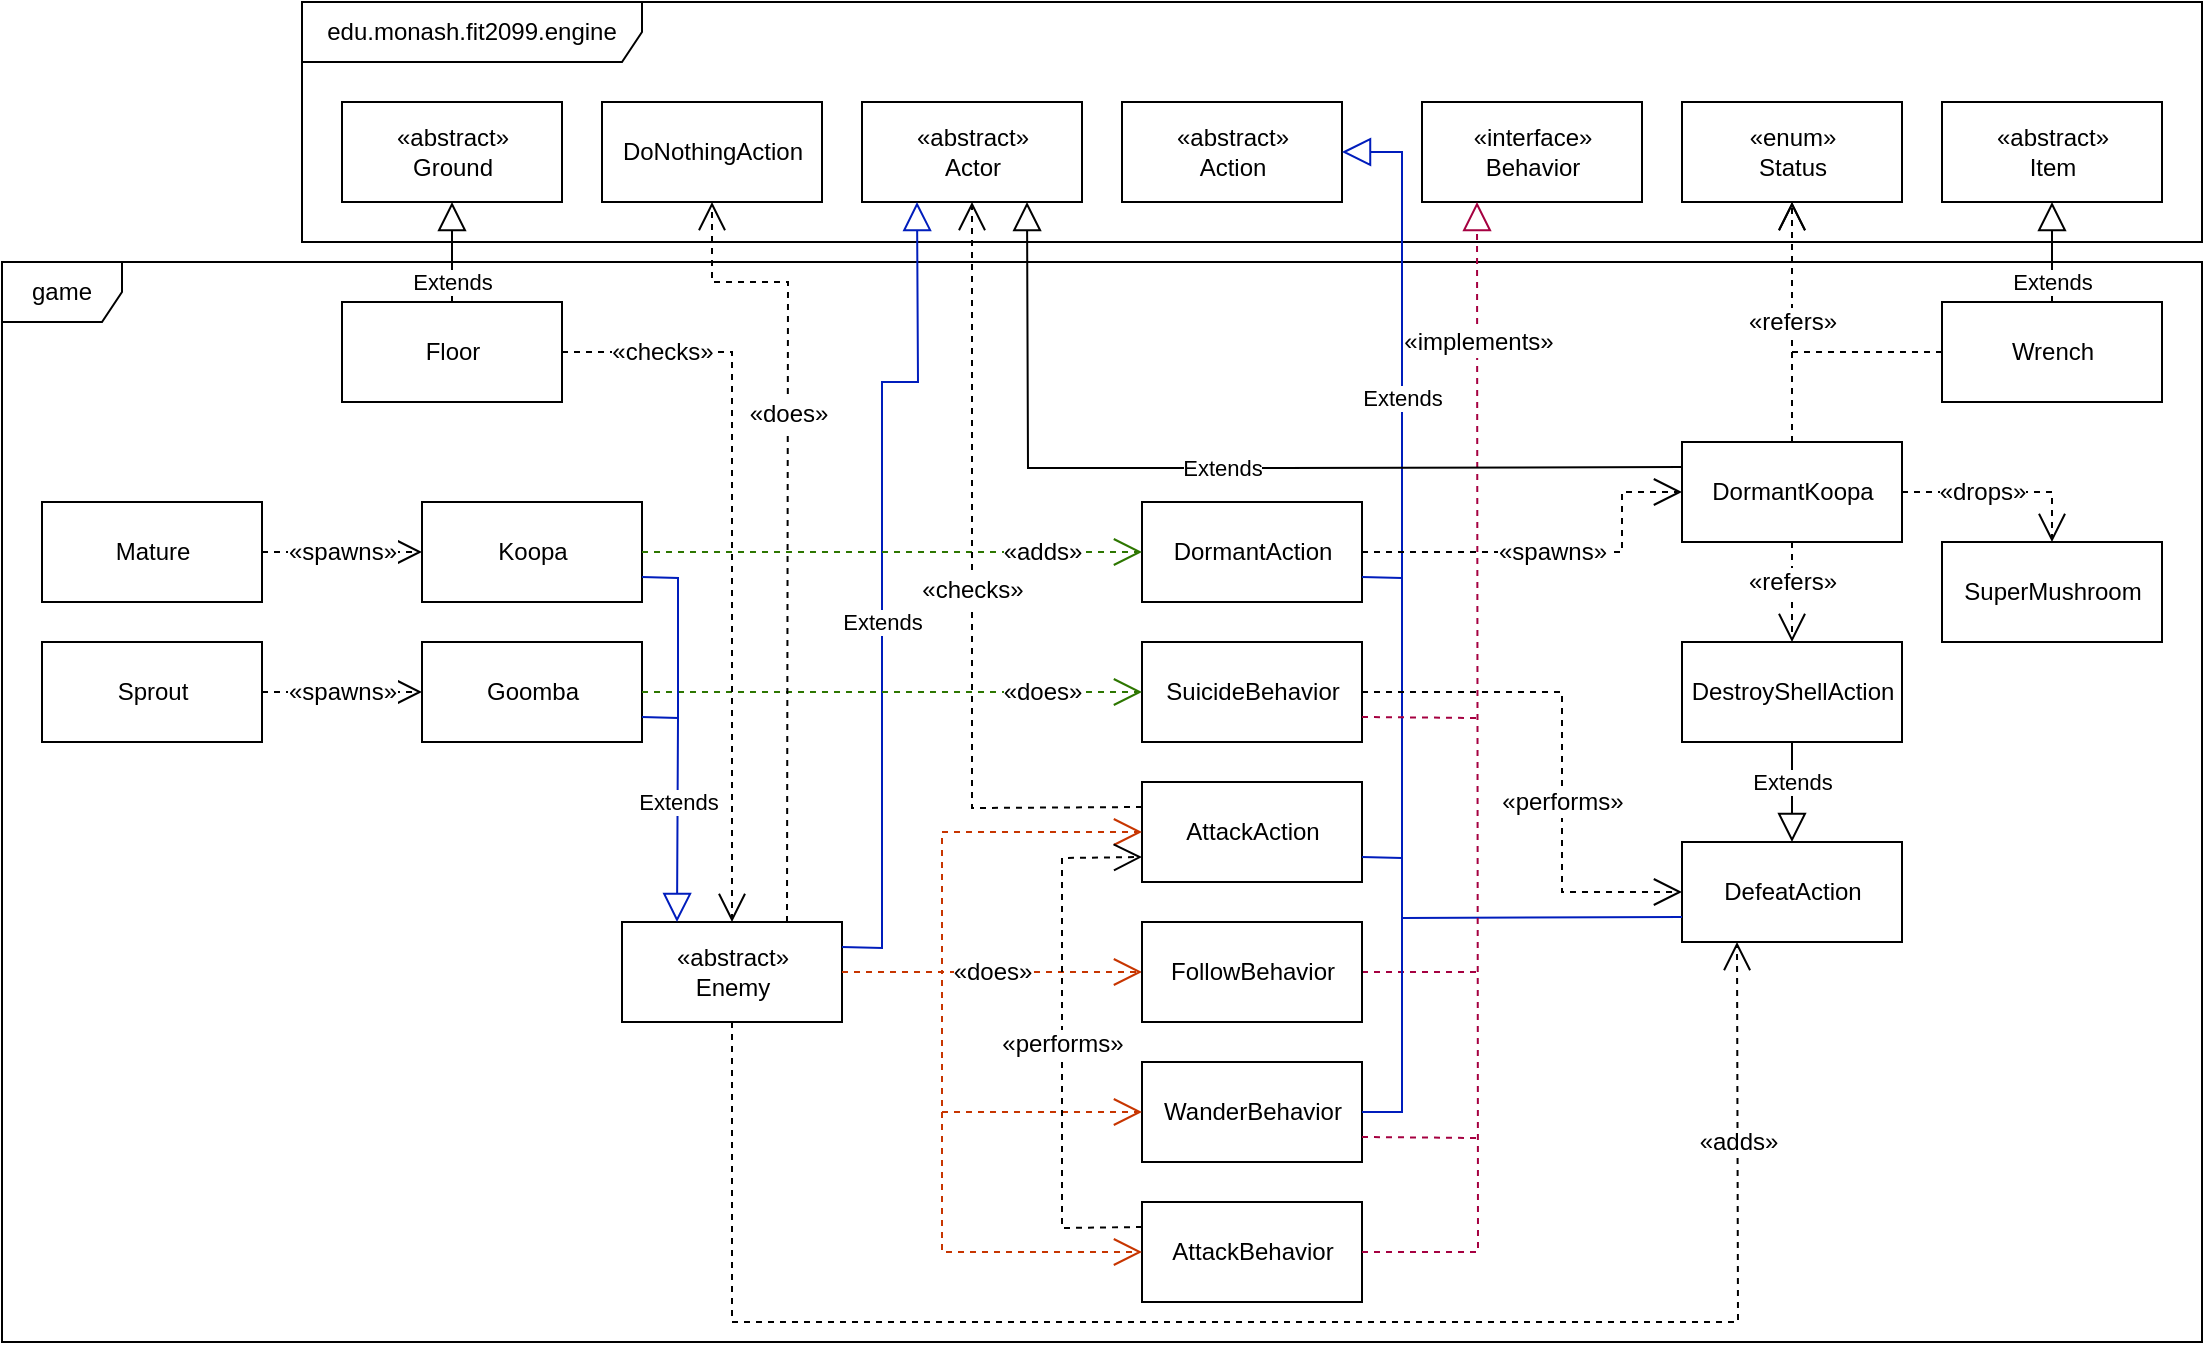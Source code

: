 <mxfile scale="2" border="0">
    <diagram id="pPEVgfL-dkFLMAk7b_JX" name="Page-1">
        <mxGraphModel dx="1231" dy="1100" grid="1" gridSize="10" guides="1" tooltips="1" connect="1" arrows="1" fold="1" page="1" pageScale="1" pageWidth="1169" pageHeight="827" math="0" shadow="0">
            <root>
                <mxCell id="0"/>
                <mxCell id="1" parent="0"/>
                <mxCell id="25" value="edu.monash.fit2099.engine" style="shape=umlFrame;whiteSpace=wrap;html=1;width=170;height=30;" parent="1" vertex="1">
                    <mxGeometry x="190" y="30" width="950" height="120" as="geometry"/>
                </mxCell>
                <mxCell id="26" value="game" style="shape=umlFrame;whiteSpace=wrap;html=1;" parent="1" vertex="1">
                    <mxGeometry x="40" y="160" width="1100" height="540" as="geometry"/>
                </mxCell>
                <mxCell id="3" value="Floor" style="html=1;" parent="1" vertex="1">
                    <mxGeometry x="210" y="180" width="110" height="50" as="geometry"/>
                </mxCell>
                <mxCell id="4" value="SuicideBehavior" style="html=1;" parent="1" vertex="1">
                    <mxGeometry x="610" y="350" width="110" height="50" as="geometry"/>
                </mxCell>
                <mxCell id="5" value="DefeatAction" style="html=1;" parent="1" vertex="1">
                    <mxGeometry x="880" y="450" width="110" height="50" as="geometry"/>
                </mxCell>
                <mxCell id="6" value="AttackAction" style="html=1;" parent="1" vertex="1">
                    <mxGeometry x="610" y="420" width="110" height="50" as="geometry"/>
                </mxCell>
                <mxCell id="7" value="DormantAction" style="html=1;" parent="1" vertex="1">
                    <mxGeometry x="610" y="280" width="110" height="50" as="geometry"/>
                </mxCell>
                <mxCell id="8" value="AttackBehavior" style="html=1;" parent="1" vertex="1">
                    <mxGeometry x="610" y="630" width="110" height="50" as="geometry"/>
                </mxCell>
                <mxCell id="10" value="DormantKoopa" style="html=1;" parent="1" vertex="1">
                    <mxGeometry x="880" y="250" width="110" height="50" as="geometry"/>
                </mxCell>
                <mxCell id="11" value="Koopa" style="html=1;" parent="1" vertex="1">
                    <mxGeometry x="250" y="280" width="110" height="50" as="geometry"/>
                </mxCell>
                <mxCell id="12" value="Goomba" style="html=1;" parent="1" vertex="1">
                    <mxGeometry x="250" y="350" width="110" height="50" as="geometry"/>
                </mxCell>
                <mxCell id="13" value="Wrench" style="html=1;" parent="1" vertex="1">
                    <mxGeometry x="1010" y="180" width="110" height="50" as="geometry"/>
                </mxCell>
                <mxCell id="14" value="Mature" style="html=1;" parent="1" vertex="1">
                    <mxGeometry x="60" y="280" width="110" height="50" as="geometry"/>
                </mxCell>
                <mxCell id="15" value="Sprout" style="html=1;" parent="1" vertex="1">
                    <mxGeometry x="60" y="350" width="110" height="50" as="geometry"/>
                </mxCell>
                <mxCell id="16" value="«abstract»&lt;br&gt;Actor" style="html=1;" parent="1" vertex="1">
                    <mxGeometry x="470" y="80" width="110" height="50" as="geometry"/>
                </mxCell>
                <mxCell id="17" value="«abstract»&lt;br&gt;Enemy" style="html=1;" parent="1" vertex="1">
                    <mxGeometry x="350" y="490" width="110" height="50" as="geometry"/>
                </mxCell>
                <mxCell id="20" value="«enum»&lt;br&gt;Status" style="html=1;" parent="1" vertex="1">
                    <mxGeometry x="880" y="80" width="110" height="50" as="geometry"/>
                </mxCell>
                <mxCell id="21" value="«abstract»&lt;br&gt;Ground&lt;span style=&quot;color: rgba(0 , 0 , 0 , 0) ; font-family: monospace ; font-size: 0px&quot;&gt;%3CmxGraphModel%3E%3Croot%3E%3CmxCell%20id%3D%220%22%2F%3E%3CmxCell%20id%3D%221%22%20parent%3D%220%22%2F%3E%3CmxCell%20id%3D%222%22%20value%3D%22Extends%22%20style%3D%22endArrow%3Dblock%3BendSize%3D12%3Bhtml%3D1%3BendFill%3D0%3BentryX%3D0.5%3BentryY%3D1%3BentryDx%3D0%3BentryDy%3D0%3BexitX%3D1%3BexitY%3D0.5%3BexitDx%3D0%3BexitDy%3D0%3Brounded%3D0%3B%22%20edge%3D%221%22%20parent%3D%221%22%3E%3CmxGeometry%20width%3D%22160%22%20relative%3D%221%22%20as%3D%22geometry%22%3E%3CmxPoint%20x%3D%22820%22%20y%3D%22455%22%20as%3D%22sourcePoint%22%2F%3E%3CmxPoint%20x%3D%22875%22%20y%3D%22345%22%20as%3D%22targetPoint%22%2F%3E%3CArray%20as%3D%22points%22%3E%3CmxPoint%20x%3D%22875%22%20y%3D%22455%22%2F%3E%3C%2FArray%3E%3C%2FmxGeometry%3E%3C%2FmxCell%3E%3C%2Froot%3E%3C%2FmxGraphModel%3E&lt;/span&gt;" style="html=1;" parent="1" vertex="1">
                    <mxGeometry x="210" y="80" width="110" height="50" as="geometry"/>
                </mxCell>
                <mxCell id="22" value="Extends" style="endArrow=block;endSize=12;html=1;endFill=0;entryX=0.5;entryY=1;entryDx=0;entryDy=0;exitX=0.5;exitY=0;exitDx=0;exitDy=0;rounded=0;" parent="1" source="3" target="21" edge="1">
                    <mxGeometry x="-0.6" width="160" relative="1" as="geometry">
                        <mxPoint x="1830" y="645" as="sourcePoint"/>
                        <mxPoint x="1885" y="535" as="targetPoint"/>
                        <Array as="points"/>
                        <mxPoint as="offset"/>
                    </mxGeometry>
                </mxCell>
                <mxCell id="23" value="" style="endArrow=none;endSize=12;html=1;endFill=0;dashed=1;exitX=1;exitY=0.5;exitDx=0;exitDy=0;rounded=0;fillColor=#d80073;strokeColor=#A50040;" parent="1" source="49" edge="1">
                    <mxGeometry width="160" relative="1" as="geometry">
                        <mxPoint x="1010" y="199" as="sourcePoint"/>
                        <mxPoint x="778" y="515" as="targetPoint"/>
                        <Array as="points">
                            <mxPoint x="778" y="515"/>
                        </Array>
                    </mxGeometry>
                </mxCell>
                <mxCell id="24" value="«abstract»&lt;br&gt;Action" style="html=1;" parent="1" vertex="1">
                    <mxGeometry x="600" y="80" width="110" height="50" as="geometry"/>
                </mxCell>
                <mxCell id="27" value="«abstract»&lt;br&gt;Item" style="html=1;" parent="1" vertex="1">
                    <mxGeometry x="1010" y="80" width="110" height="50" as="geometry"/>
                </mxCell>
                <mxCell id="30" value="Extends" style="endArrow=block;endSize=12;html=1;endFill=0;rounded=0;exitX=0;exitY=0.75;exitDx=0;exitDy=0;entryX=1;entryY=0.5;entryDx=0;entryDy=0;fillColor=#0050ef;strokeColor=#001DBC;" parent="1" source="5" target="24" edge="1">
                    <mxGeometry x="0.448" width="160" relative="1" as="geometry">
                        <mxPoint x="790" y="280" as="sourcePoint"/>
                        <mxPoint x="710" y="110" as="targetPoint"/>
                        <Array as="points">
                            <mxPoint x="740" y="488"/>
                            <mxPoint x="740" y="105"/>
                        </Array>
                        <mxPoint as="offset"/>
                    </mxGeometry>
                </mxCell>
                <mxCell id="33" value="«interface»&lt;br&gt;Behavior" style="html=1;" parent="1" vertex="1">
                    <mxGeometry x="750" y="80" width="110" height="50" as="geometry"/>
                </mxCell>
                <mxCell id="34" value="&lt;span style=&quot;font-size: 12px&quot;&gt;«refers»&lt;/span&gt;" style="endArrow=open;endSize=12;html=1;endFill=0;dashed=1;exitX=0.5;exitY=1;exitDx=0;exitDy=0;entryX=0.5;entryY=0;entryDx=0;entryDy=0;" parent="1" source="10" target="78" edge="1">
                    <mxGeometry x="-0.2" width="160" relative="1" as="geometry">
                        <mxPoint x="482.5" y="49" as="sourcePoint"/>
                        <mxPoint x="727.5" y="-281" as="targetPoint"/>
                        <mxPoint as="offset"/>
                    </mxGeometry>
                </mxCell>
                <mxCell id="36" value="&lt;span style=&quot;font-size: 12px&quot;&gt;«implements»&lt;/span&gt;" style="endArrow=block;endSize=12;html=1;endFill=0;dashed=1;entryX=0.25;entryY=1;entryDx=0;entryDy=0;exitX=1;exitY=0.5;exitDx=0;exitDy=0;rounded=0;fillColor=#d80073;strokeColor=#A50040;" parent="1" source="8" target="33" edge="1">
                    <mxGeometry x="0.76" width="160" relative="1" as="geometry">
                        <mxPoint x="340" y="349" as="sourcePoint"/>
                        <mxPoint x="457.5" y="273" as="targetPoint"/>
                        <Array as="points">
                            <mxPoint x="778" y="655"/>
                        </Array>
                        <mxPoint as="offset"/>
                    </mxGeometry>
                </mxCell>
                <mxCell id="37" value="" style="endArrow=none;endSize=12;html=1;endFill=0;dashed=1;exitX=1;exitY=0.75;exitDx=0;exitDy=0;rounded=0;fillColor=#d80073;strokeColor=#A50040;" parent="1" source="4" edge="1">
                    <mxGeometry width="160" relative="1" as="geometry">
                        <mxPoint x="350" y="359" as="sourcePoint"/>
                        <mxPoint x="778" y="388" as="targetPoint"/>
                        <Array as="points">
                            <mxPoint x="778" y="388"/>
                        </Array>
                    </mxGeometry>
                </mxCell>
                <mxCell id="38" value="Extends" style="endArrow=block;endSize=12;html=1;endFill=0;entryX=0.25;entryY=1;entryDx=0;entryDy=0;exitX=1;exitY=0.25;exitDx=0;exitDy=0;rounded=0;fillColor=#0050ef;strokeColor=#001DBC;" parent="1" source="17" target="16" edge="1">
                    <mxGeometry x="-0.11" width="160" relative="1" as="geometry">
                        <mxPoint x="625" y="459" as="sourcePoint"/>
                        <mxPoint x="530" y="404" as="targetPoint"/>
                        <Array as="points">
                            <mxPoint x="480" y="503"/>
                            <mxPoint x="480" y="220"/>
                            <mxPoint x="498" y="220"/>
                        </Array>
                        <mxPoint as="offset"/>
                    </mxGeometry>
                </mxCell>
                <mxCell id="40" value="Extends" style="endArrow=block;endSize=12;html=1;endFill=0;entryX=0.25;entryY=0;entryDx=0;entryDy=0;exitX=1;exitY=0.75;exitDx=0;exitDy=0;rounded=0;fillColor=#0050ef;strokeColor=#001DBC;" parent="1" source="12" target="17" edge="1">
                    <mxGeometry width="160" relative="1" as="geometry">
                        <mxPoint x="645" y="479" as="sourcePoint"/>
                        <mxPoint x="550" y="424" as="targetPoint"/>
                        <Array as="points">
                            <mxPoint x="378" y="388"/>
                        </Array>
                    </mxGeometry>
                </mxCell>
                <mxCell id="41" value="Extends" style="endArrow=block;endSize=12;html=1;endFill=0;entryX=0.75;entryY=1;entryDx=0;entryDy=0;rounded=0;exitX=0;exitY=0.25;exitDx=0;exitDy=0;" parent="1" source="10" target="16" edge="1">
                    <mxGeometry width="160" relative="1" as="geometry">
                        <mxPoint x="830" y="409" as="sourcePoint"/>
                        <mxPoint x="560" y="434" as="targetPoint"/>
                        <Array as="points">
                            <mxPoint x="680" y="263"/>
                            <mxPoint x="553" y="263"/>
                        </Array>
                    </mxGeometry>
                </mxCell>
                <mxCell id="42" value="&lt;span style=&quot;font-size: 12px&quot;&gt;«does»&lt;/span&gt;" style="endArrow=open;endSize=12;html=1;endFill=0;dashed=1;entryX=0;entryY=0.5;entryDx=0;entryDy=0;exitX=1;exitY=0.5;exitDx=0;exitDy=0;fillColor=#60a917;strokeColor=#2D7600;" parent="1" source="12" target="4" edge="1">
                    <mxGeometry x="0.6" width="160" relative="1" as="geometry">
                        <mxPoint x="665" y="244" as="sourcePoint"/>
                        <mxPoint x="915" y="299" as="targetPoint"/>
                        <mxPoint as="offset"/>
                    </mxGeometry>
                </mxCell>
                <mxCell id="43" value="&lt;span style=&quot;font-size: 12px&quot;&gt;«adds»&lt;/span&gt;" style="endArrow=open;endSize=12;html=1;endFill=0;dashed=1;exitX=1;exitY=0.5;exitDx=0;exitDy=0;entryX=0;entryY=0.5;entryDx=0;entryDy=0;fillColor=#60a917;strokeColor=#2D7600;" parent="1" source="11" target="7" edge="1">
                    <mxGeometry x="0.6" width="160" relative="1" as="geometry">
                        <mxPoint x="720" y="214" as="sourcePoint"/>
                        <mxPoint x="630" y="234" as="targetPoint"/>
                        <mxPoint as="offset"/>
                    </mxGeometry>
                </mxCell>
                <mxCell id="44" value="&lt;span style=&quot;font-size: 12px&quot;&gt;«spawns»&lt;/span&gt;" style="endArrow=open;endSize=12;html=1;endFill=0;dashed=1;exitX=1;exitY=0.5;exitDx=0;exitDy=0;entryX=0;entryY=0.5;entryDx=0;entryDy=0;" parent="1" source="15" target="12" edge="1">
                    <mxGeometry width="160" relative="1" as="geometry">
                        <mxPoint x="650" y="144" as="sourcePoint"/>
                        <mxPoint x="460" y="234" as="targetPoint"/>
                    </mxGeometry>
                </mxCell>
                <mxCell id="45" value="&lt;span style=&quot;font-size: 12px&quot;&gt;«spawns»&lt;br&gt;&lt;/span&gt;" style="endArrow=open;endSize=12;html=1;endFill=0;dashed=1;exitX=1;exitY=0.5;exitDx=0;exitDy=0;entryX=0;entryY=0.5;entryDx=0;entryDy=0;" parent="1" source="14" target="11" edge="1">
                    <mxGeometry width="160" relative="1" as="geometry">
                        <mxPoint x="575" y="119" as="sourcePoint"/>
                        <mxPoint x="577.5" y="173" as="targetPoint"/>
                        <mxPoint as="offset"/>
                    </mxGeometry>
                </mxCell>
                <mxCell id="46" value="SuperMushroom" style="html=1;" parent="1" vertex="1">
                    <mxGeometry x="1010" y="300" width="110" height="50" as="geometry"/>
                </mxCell>
                <mxCell id="47" value="WanderBehavior" style="html=1;" parent="1" vertex="1">
                    <mxGeometry x="610" y="560" width="110" height="50" as="geometry"/>
                </mxCell>
                <mxCell id="50" value="&lt;span style=&quot;font-size: 12px&quot;&gt;«does»&lt;/span&gt;" style="endArrow=open;endSize=12;html=1;endFill=0;dashed=1;entryX=0;entryY=0.5;entryDx=0;entryDy=0;exitX=1;exitY=0.5;exitDx=0;exitDy=0;fillColor=#fa6800;strokeColor=#C73500;" parent="1" source="17" target="49" edge="1">
                    <mxGeometry width="160" relative="1" as="geometry">
                        <mxPoint x="720" y="419" as="sourcePoint"/>
                        <mxPoint x="620" y="304" as="targetPoint"/>
                    </mxGeometry>
                </mxCell>
                <mxCell id="51" value="" style="endArrow=open;endSize=12;html=1;endFill=0;dashed=1;exitX=1;exitY=0.5;exitDx=0;exitDy=0;entryX=0;entryY=0.5;entryDx=0;entryDy=0;rounded=0;fillColor=#fa6800;strokeColor=#C73500;" parent="1" source="17" target="47" edge="1">
                    <mxGeometry width="160" relative="1" as="geometry">
                        <mxPoint x="770" y="474" as="sourcePoint"/>
                        <mxPoint x="680" y="484" as="targetPoint"/>
                        <Array as="points">
                            <mxPoint x="510" y="515"/>
                            <mxPoint x="510" y="585"/>
                        </Array>
                    </mxGeometry>
                </mxCell>
                <mxCell id="52" value="" style="endArrow=open;endSize=12;html=1;endFill=0;dashed=1;exitX=1;exitY=0.5;exitDx=0;exitDy=0;entryX=0;entryY=0.5;entryDx=0;entryDy=0;rounded=0;fillColor=#fa6800;strokeColor=#C73500;" parent="1" source="17" target="8" edge="1">
                    <mxGeometry x="0.192" y="4" width="160" relative="1" as="geometry">
                        <mxPoint x="780" y="484" as="sourcePoint"/>
                        <mxPoint x="690" y="494" as="targetPoint"/>
                        <Array as="points">
                            <mxPoint x="510" y="515"/>
                            <mxPoint x="510" y="655"/>
                        </Array>
                        <mxPoint as="offset"/>
                    </mxGeometry>
                </mxCell>
                <mxCell id="56" value="&lt;span style=&quot;font-size: 12px&quot;&gt;«performs»&lt;/span&gt;" style="endArrow=open;endSize=12;html=1;endFill=0;entryX=0;entryY=0.5;entryDx=0;entryDy=0;exitX=1;exitY=0.5;exitDx=0;exitDy=0;rounded=0;dashed=1;" parent="1" source="4" target="5" edge="1">
                    <mxGeometry x="0.192" width="160" relative="1" as="geometry">
                        <mxPoint x="850" y="356.5" as="sourcePoint"/>
                        <mxPoint x="880" y="346.5" as="targetPoint"/>
                        <Array as="points">
                            <mxPoint x="820" y="375"/>
                            <mxPoint x="820" y="475"/>
                        </Array>
                        <mxPoint as="offset"/>
                    </mxGeometry>
                </mxCell>
                <mxCell id="57" value="Extends" style="endArrow=block;endSize=12;html=1;endFill=0;exitX=0.5;exitY=0;exitDx=0;exitDy=0;rounded=0;" parent="1" source="13" target="27" edge="1">
                    <mxGeometry x="-0.6" width="160" relative="1" as="geometry">
                        <mxPoint x="780" y="71.5" as="sourcePoint"/>
                        <mxPoint x="840" y="71.5" as="targetPoint"/>
                        <Array as="points"/>
                        <mxPoint as="offset"/>
                    </mxGeometry>
                </mxCell>
                <mxCell id="58" value="&lt;span style=&quot;font-size: 12px&quot;&gt;«drops»&lt;/span&gt;" style="endArrow=open;endSize=12;html=1;endFill=0;dashed=1;exitX=1;exitY=0.5;exitDx=0;exitDy=0;entryX=0.5;entryY=0;entryDx=0;entryDy=0;rounded=0;" parent="1" source="10" target="46" edge="1">
                    <mxGeometry x="-0.2" width="160" relative="1" as="geometry">
                        <mxPoint x="897.5" y="359" as="sourcePoint"/>
                        <mxPoint x="887.5" y="439" as="targetPoint"/>
                        <Array as="points">
                            <mxPoint x="1065" y="275"/>
                        </Array>
                        <mxPoint as="offset"/>
                    </mxGeometry>
                </mxCell>
                <mxCell id="59" value="" style="endArrow=open;endSize=12;html=1;endFill=0;dashed=1;exitX=0;exitY=0.5;exitDx=0;exitDy=0;entryX=0.5;entryY=1;entryDx=0;entryDy=0;rounded=0;" parent="1" source="13" target="20" edge="1">
                    <mxGeometry width="160" relative="1" as="geometry">
                        <mxPoint x="760" y="329" as="sourcePoint"/>
                        <mxPoint x="950" y="319" as="targetPoint"/>
                        <Array as="points">
                            <mxPoint x="935" y="205"/>
                        </Array>
                    </mxGeometry>
                </mxCell>
                <mxCell id="62" value="&lt;span style=&quot;font-size: 12px&quot;&gt;«spawns»&lt;/span&gt;" style="endArrow=open;endSize=12;html=1;endFill=0;dashed=1;exitX=1;exitY=0.5;exitDx=0;exitDy=0;entryX=0;entryY=0.5;entryDx=0;entryDy=0;rounded=0;" parent="1" source="7" target="10" edge="1">
                    <mxGeometry width="160" relative="1" as="geometry">
                        <mxPoint x="970" y="579" as="sourcePoint"/>
                        <mxPoint x="870" y="564" as="targetPoint"/>
                        <Array as="points">
                            <mxPoint x="850" y="305"/>
                            <mxPoint x="850" y="275"/>
                        </Array>
                    </mxGeometry>
                </mxCell>
                <mxCell id="63" value="" style="endArrow=none;endSize=12;html=1;endFill=0;exitX=1;exitY=0.75;exitDx=0;exitDy=0;rounded=0;fillColor=#0050ef;strokeColor=#001DBC;" parent="1" source="7" edge="1">
                    <mxGeometry width="160" relative="1" as="geometry">
                        <mxPoint x="1030" y="579" as="sourcePoint"/>
                        <mxPoint x="740" y="318" as="targetPoint"/>
                        <Array as="points"/>
                    </mxGeometry>
                </mxCell>
                <mxCell id="66" value="" style="endArrow=none;endSize=12;html=1;endFill=0;exitX=1;exitY=0.5;exitDx=0;exitDy=0;rounded=0;fillColor=#0050ef;strokeColor=#001DBC;" parent="1" source="47" edge="1">
                    <mxGeometry width="160" relative="1" as="geometry">
                        <mxPoint x="780" y="479" as="sourcePoint"/>
                        <mxPoint x="740" y="480" as="targetPoint"/>
                        <Array as="points">
                            <mxPoint x="740" y="585"/>
                        </Array>
                    </mxGeometry>
                </mxCell>
                <mxCell id="68" value="" style="endArrow=open;endSize=12;html=1;endFill=0;dashed=1;exitX=1;exitY=0.5;exitDx=0;exitDy=0;entryX=0;entryY=0.5;entryDx=0;entryDy=0;rounded=0;fillColor=#fa6800;strokeColor=#C73500;" parent="1" source="17" target="6" edge="1">
                    <mxGeometry width="160" relative="1" as="geometry">
                        <mxPoint x="750" y="604" as="sourcePoint"/>
                        <mxPoint x="940" y="604" as="targetPoint"/>
                        <Array as="points">
                            <mxPoint x="510" y="515"/>
                            <mxPoint x="510" y="445"/>
                        </Array>
                    </mxGeometry>
                </mxCell>
                <mxCell id="49" value="FollowBehavior" style="html=1;" parent="1" vertex="1">
                    <mxGeometry x="610" y="490" width="110" height="50" as="geometry"/>
                </mxCell>
                <mxCell id="70" value="&lt;span style=&quot;font-size: 12px&quot;&gt;«checks»&lt;/span&gt;" style="endArrow=open;endSize=12;html=1;endFill=0;dashed=1;exitX=0;exitY=0.25;exitDx=0;exitDy=0;entryX=0.5;entryY=1;entryDx=0;entryDy=0;startArrow=none;rounded=0;" parent="1" source="6" target="16" edge="1">
                    <mxGeometry width="160" relative="1" as="geometry">
                        <mxPoint x="675" y="290" as="sourcePoint"/>
                        <mxPoint x="625" y="190" as="targetPoint"/>
                        <Array as="points">
                            <mxPoint x="525" y="433"/>
                        </Array>
                    </mxGeometry>
                </mxCell>
                <mxCell id="71" value="&lt;span style=&quot;font-size: 12px&quot;&gt;«refers»&lt;/span&gt;" style="endArrow=open;endSize=12;html=1;endFill=0;dashed=1;exitX=0.5;exitY=0;exitDx=0;exitDy=0;entryX=0.5;entryY=1;entryDx=0;entryDy=0;" parent="1" source="10" target="20" edge="1">
                    <mxGeometry width="160" relative="1" as="geometry">
                        <mxPoint x="775" y="200" as="sourcePoint"/>
                        <mxPoint x="775" y="150" as="targetPoint"/>
                    </mxGeometry>
                </mxCell>
                <mxCell id="39" value="" style="endArrow=none;endSize=12;html=1;endFill=0;exitX=1;exitY=0.75;exitDx=0;exitDy=0;rounded=0;fillColor=#0050ef;strokeColor=#001DBC;" parent="1" source="11" edge="1">
                    <mxGeometry width="160" relative="1" as="geometry">
                        <mxPoint x="635" y="469" as="sourcePoint"/>
                        <mxPoint x="378" y="390" as="targetPoint"/>
                        <Array as="points">
                            <mxPoint x="378" y="318"/>
                        </Array>
                    </mxGeometry>
                </mxCell>
                <mxCell id="74" value="DoNothingAction" style="html=1;" parent="1" vertex="1">
                    <mxGeometry x="340" y="80" width="110" height="50" as="geometry"/>
                </mxCell>
                <mxCell id="77" value="&lt;span style=&quot;font-size: 12px&quot;&gt;«does»&lt;/span&gt;" style="endArrow=open;endSize=12;html=1;endFill=0;dashed=1;exitX=0.75;exitY=0;exitDx=0;exitDy=0;entryX=0.5;entryY=1;entryDx=0;entryDy=0;rounded=0;" parent="1" source="17" target="74" edge="1">
                    <mxGeometry x="0.278" width="160" relative="1" as="geometry">
                        <mxPoint x="370" y="315" as="sourcePoint"/>
                        <mxPoint x="620" y="315" as="targetPoint"/>
                        <Array as="points">
                            <mxPoint x="433" y="170"/>
                            <mxPoint x="395" y="170"/>
                        </Array>
                        <mxPoint as="offset"/>
                    </mxGeometry>
                </mxCell>
                <mxCell id="78" value="DestroyShellAction" style="html=1;" vertex="1" parent="1">
                    <mxGeometry x="880" y="350" width="110" height="50" as="geometry"/>
                </mxCell>
                <mxCell id="79" value="Extends" style="endArrow=block;endSize=12;html=1;endFill=0;entryX=0.5;entryY=0;entryDx=0;entryDy=0;exitX=0.5;exitY=1;exitDx=0;exitDy=0;rounded=0;" edge="1" parent="1" source="78" target="5">
                    <mxGeometry x="-0.2" width="160" relative="1" as="geometry">
                        <mxPoint x="730" y="385" as="sourcePoint"/>
                        <mxPoint x="890" y="385" as="targetPoint"/>
                        <Array as="points"/>
                        <mxPoint as="offset"/>
                    </mxGeometry>
                </mxCell>
                <mxCell id="80" value="&lt;span style=&quot;font-size: 12px&quot;&gt;«checks»&lt;/span&gt;" style="endArrow=open;endSize=12;html=1;endFill=0;dashed=1;entryX=0.5;entryY=0;entryDx=0;entryDy=0;rounded=0;exitX=1;exitY=0.5;exitDx=0;exitDy=0;" edge="1" parent="1" source="3" target="17">
                    <mxGeometry x="-0.73" width="160" relative="1" as="geometry">
                        <mxPoint x="442.5" y="500" as="sourcePoint"/>
                        <mxPoint x="405" y="140.0" as="targetPoint"/>
                        <Array as="points">
                            <mxPoint x="405" y="205"/>
                        </Array>
                        <mxPoint as="offset"/>
                    </mxGeometry>
                </mxCell>
                <mxCell id="85" value="&lt;span style=&quot;font-size: 12px&quot;&gt;«performs»&lt;/span&gt;" style="endArrow=open;endSize=12;html=1;endFill=0;dashed=1;entryX=0;entryY=0.75;entryDx=0;entryDy=0;exitX=0;exitY=0.25;exitDx=0;exitDy=0;rounded=0;" edge="1" parent="1" source="8" target="6">
                    <mxGeometry width="160" relative="1" as="geometry">
                        <mxPoint x="470.0" y="677.5" as="sourcePoint"/>
                        <mxPoint x="405" y="630" as="targetPoint"/>
                        <Array as="points">
                            <mxPoint x="570" y="643"/>
                            <mxPoint x="570" y="458"/>
                        </Array>
                    </mxGeometry>
                </mxCell>
                <mxCell id="86" value="" style="endArrow=none;endSize=12;html=1;endFill=0;exitX=1;exitY=0.75;exitDx=0;exitDy=0;rounded=0;fillColor=#0050ef;strokeColor=#001DBC;" edge="1" parent="1" source="6">
                    <mxGeometry width="160" relative="1" as="geometry">
                        <mxPoint x="730" y="595" as="sourcePoint"/>
                        <mxPoint x="740" y="458" as="targetPoint"/>
                        <Array as="points"/>
                    </mxGeometry>
                </mxCell>
                <mxCell id="87" value="" style="endArrow=none;endSize=12;html=1;endFill=0;dashed=1;exitX=1;exitY=0.75;exitDx=0;exitDy=0;rounded=0;fillColor=#d80073;strokeColor=#A50040;" edge="1" parent="1" source="47">
                    <mxGeometry width="160" relative="1" as="geometry">
                        <mxPoint x="730" y="525" as="sourcePoint"/>
                        <mxPoint x="778" y="598" as="targetPoint"/>
                        <Array as="points">
                            <mxPoint x="778" y="598"/>
                        </Array>
                    </mxGeometry>
                </mxCell>
                <mxCell id="88" value="&lt;span style=&quot;font-size: 12px&quot;&gt;«adds»&lt;/span&gt;" style="endArrow=open;endSize=12;html=1;endFill=0;entryX=0.25;entryY=1;entryDx=0;entryDy=0;exitX=0.5;exitY=1;exitDx=0;exitDy=0;rounded=0;dashed=1;" edge="1" parent="1" source="17" target="5">
                    <mxGeometry x="0.763" width="160" relative="1" as="geometry">
                        <mxPoint x="730" y="385" as="sourcePoint"/>
                        <mxPoint x="890" y="485" as="targetPoint"/>
                        <Array as="points">
                            <mxPoint x="405" y="690"/>
                            <mxPoint x="908" y="690"/>
                        </Array>
                        <mxPoint as="offset"/>
                    </mxGeometry>
                </mxCell>
            </root>
        </mxGraphModel>
    </diagram>
</mxfile>